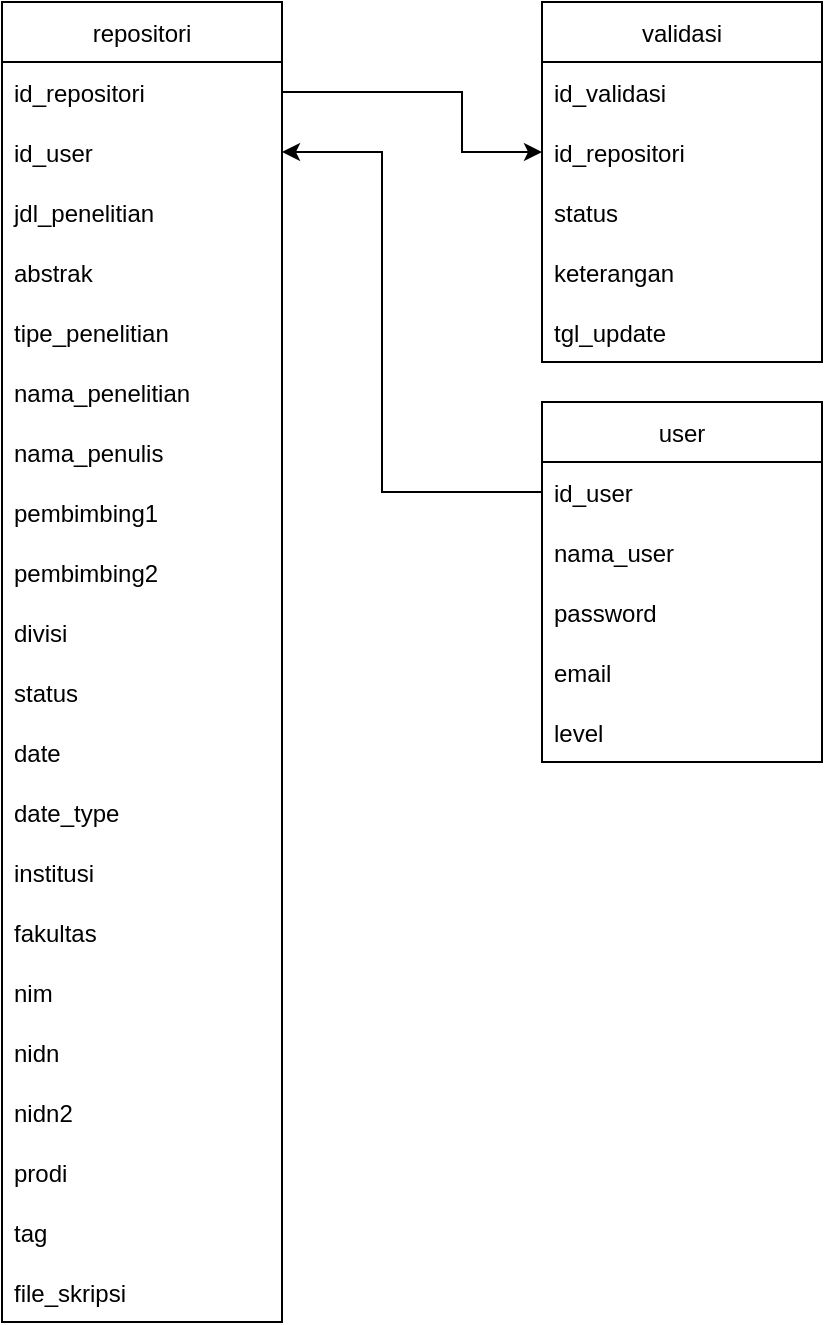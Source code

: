 <mxfile version="15.5.2" type="github">
  <diagram id="hdjIJVq1RrLkolqPmCEf" name="Page-1">
    <mxGraphModel dx="1422" dy="737" grid="1" gridSize="10" guides="1" tooltips="1" connect="1" arrows="1" fold="1" page="1" pageScale="1" pageWidth="850" pageHeight="1100" math="0" shadow="0">
      <root>
        <mxCell id="0" />
        <mxCell id="1" parent="0" />
        <mxCell id="Yh-h6ZczutxFqazJzCML-1" value="user" style="swimlane;fontStyle=0;childLayout=stackLayout;horizontal=1;startSize=30;horizontalStack=0;resizeParent=1;resizeParentMax=0;resizeLast=0;collapsible=1;marginBottom=0;" vertex="1" parent="1">
          <mxGeometry x="380" y="240" width="140" height="180" as="geometry">
            <mxRectangle x="350" y="350" width="60" height="30" as="alternateBounds" />
          </mxGeometry>
        </mxCell>
        <mxCell id="Yh-h6ZczutxFqazJzCML-2" value="id_user" style="text;strokeColor=none;fillColor=none;align=left;verticalAlign=middle;spacingLeft=4;spacingRight=4;overflow=hidden;points=[[0,0.5],[1,0.5]];portConstraint=eastwest;rotatable=0;" vertex="1" parent="Yh-h6ZczutxFqazJzCML-1">
          <mxGeometry y="30" width="140" height="30" as="geometry" />
        </mxCell>
        <mxCell id="Yh-h6ZczutxFqazJzCML-3" value="nama_user" style="text;strokeColor=none;fillColor=none;align=left;verticalAlign=middle;spacingLeft=4;spacingRight=4;overflow=hidden;points=[[0,0.5],[1,0.5]];portConstraint=eastwest;rotatable=0;" vertex="1" parent="Yh-h6ZczutxFqazJzCML-1">
          <mxGeometry y="60" width="140" height="30" as="geometry" />
        </mxCell>
        <mxCell id="Yh-h6ZczutxFqazJzCML-4" value="password" style="text;strokeColor=none;fillColor=none;align=left;verticalAlign=middle;spacingLeft=4;spacingRight=4;overflow=hidden;points=[[0,0.5],[1,0.5]];portConstraint=eastwest;rotatable=0;" vertex="1" parent="Yh-h6ZczutxFqazJzCML-1">
          <mxGeometry y="90" width="140" height="30" as="geometry" />
        </mxCell>
        <mxCell id="Yh-h6ZczutxFqazJzCML-7" value="email" style="text;strokeColor=none;fillColor=none;align=left;verticalAlign=middle;spacingLeft=4;spacingRight=4;overflow=hidden;points=[[0,0.5],[1,0.5]];portConstraint=eastwest;rotatable=0;" vertex="1" parent="Yh-h6ZczutxFqazJzCML-1">
          <mxGeometry y="120" width="140" height="30" as="geometry" />
        </mxCell>
        <mxCell id="Yh-h6ZczutxFqazJzCML-8" value="level" style="text;strokeColor=none;fillColor=none;align=left;verticalAlign=middle;spacingLeft=4;spacingRight=4;overflow=hidden;points=[[0,0.5],[1,0.5]];portConstraint=eastwest;rotatable=0;" vertex="1" parent="Yh-h6ZczutxFqazJzCML-1">
          <mxGeometry y="150" width="140" height="30" as="geometry" />
        </mxCell>
        <mxCell id="Yh-h6ZczutxFqazJzCML-10" value="validasi" style="swimlane;fontStyle=0;childLayout=stackLayout;horizontal=1;startSize=30;horizontalStack=0;resizeParent=1;resizeParentMax=0;resizeLast=0;collapsible=1;marginBottom=0;" vertex="1" parent="1">
          <mxGeometry x="380" y="40" width="140" height="180" as="geometry">
            <mxRectangle x="350" y="350" width="60" height="30" as="alternateBounds" />
          </mxGeometry>
        </mxCell>
        <mxCell id="Yh-h6ZczutxFqazJzCML-11" value="id_validasi" style="text;strokeColor=none;fillColor=none;align=left;verticalAlign=middle;spacingLeft=4;spacingRight=4;overflow=hidden;points=[[0,0.5],[1,0.5]];portConstraint=eastwest;rotatable=0;" vertex="1" parent="Yh-h6ZczutxFqazJzCML-10">
          <mxGeometry y="30" width="140" height="30" as="geometry" />
        </mxCell>
        <mxCell id="Yh-h6ZczutxFqazJzCML-38" value="id_repositori" style="text;strokeColor=none;fillColor=none;align=left;verticalAlign=middle;spacingLeft=4;spacingRight=4;overflow=hidden;points=[[0,0.5],[1,0.5]];portConstraint=eastwest;rotatable=0;" vertex="1" parent="Yh-h6ZczutxFqazJzCML-10">
          <mxGeometry y="60" width="140" height="30" as="geometry" />
        </mxCell>
        <mxCell id="Yh-h6ZczutxFqazJzCML-13" value="status" style="text;strokeColor=none;fillColor=none;align=left;verticalAlign=middle;spacingLeft=4;spacingRight=4;overflow=hidden;points=[[0,0.5],[1,0.5]];portConstraint=eastwest;rotatable=0;" vertex="1" parent="Yh-h6ZczutxFqazJzCML-10">
          <mxGeometry y="90" width="140" height="30" as="geometry" />
        </mxCell>
        <mxCell id="Yh-h6ZczutxFqazJzCML-14" value="keterangan" style="text;strokeColor=none;fillColor=none;align=left;verticalAlign=middle;spacingLeft=4;spacingRight=4;overflow=hidden;points=[[0,0.5],[1,0.5]];portConstraint=eastwest;rotatable=0;" vertex="1" parent="Yh-h6ZczutxFqazJzCML-10">
          <mxGeometry y="120" width="140" height="30" as="geometry" />
        </mxCell>
        <mxCell id="Yh-h6ZczutxFqazJzCML-15" value="tgl_update" style="text;strokeColor=none;fillColor=none;align=left;verticalAlign=middle;spacingLeft=4;spacingRight=4;overflow=hidden;points=[[0,0.5],[1,0.5]];portConstraint=eastwest;rotatable=0;" vertex="1" parent="Yh-h6ZczutxFqazJzCML-10">
          <mxGeometry y="150" width="140" height="30" as="geometry" />
        </mxCell>
        <mxCell id="Yh-h6ZczutxFqazJzCML-16" value="repositori" style="swimlane;fontStyle=0;childLayout=stackLayout;horizontal=1;startSize=30;horizontalStack=0;resizeParent=1;resizeParentMax=0;resizeLast=0;collapsible=1;marginBottom=0;" vertex="1" parent="1">
          <mxGeometry x="110" y="40" width="140" height="660" as="geometry">
            <mxRectangle x="350" y="350" width="60" height="30" as="alternateBounds" />
          </mxGeometry>
        </mxCell>
        <mxCell id="Yh-h6ZczutxFqazJzCML-17" value="id_repositori" style="text;strokeColor=none;fillColor=none;align=left;verticalAlign=middle;spacingLeft=4;spacingRight=4;overflow=hidden;points=[[0,0.5],[1,0.5]];portConstraint=eastwest;rotatable=0;" vertex="1" parent="Yh-h6ZczutxFqazJzCML-16">
          <mxGeometry y="30" width="140" height="30" as="geometry" />
        </mxCell>
        <mxCell id="Yh-h6ZczutxFqazJzCML-18" value="id_user" style="text;strokeColor=none;fillColor=none;align=left;verticalAlign=middle;spacingLeft=4;spacingRight=4;overflow=hidden;points=[[0,0.5],[1,0.5]];portConstraint=eastwest;rotatable=0;" vertex="1" parent="Yh-h6ZczutxFqazJzCML-16">
          <mxGeometry y="60" width="140" height="30" as="geometry" />
        </mxCell>
        <mxCell id="Yh-h6ZczutxFqazJzCML-19" value="jdl_penelitian" style="text;strokeColor=none;fillColor=none;align=left;verticalAlign=middle;spacingLeft=4;spacingRight=4;overflow=hidden;points=[[0,0.5],[1,0.5]];portConstraint=eastwest;rotatable=0;" vertex="1" parent="Yh-h6ZczutxFqazJzCML-16">
          <mxGeometry y="90" width="140" height="30" as="geometry" />
        </mxCell>
        <mxCell id="Yh-h6ZczutxFqazJzCML-20" value="abstrak" style="text;strokeColor=none;fillColor=none;align=left;verticalAlign=middle;spacingLeft=4;spacingRight=4;overflow=hidden;points=[[0,0.5],[1,0.5]];portConstraint=eastwest;rotatable=0;" vertex="1" parent="Yh-h6ZczutxFqazJzCML-16">
          <mxGeometry y="120" width="140" height="30" as="geometry" />
        </mxCell>
        <mxCell id="Yh-h6ZczutxFqazJzCML-21" value="tipe_penelitian" style="text;strokeColor=none;fillColor=none;align=left;verticalAlign=middle;spacingLeft=4;spacingRight=4;overflow=hidden;points=[[0,0.5],[1,0.5]];portConstraint=eastwest;rotatable=0;" vertex="1" parent="Yh-h6ZczutxFqazJzCML-16">
          <mxGeometry y="150" width="140" height="30" as="geometry" />
        </mxCell>
        <mxCell id="Yh-h6ZczutxFqazJzCML-37" value="nama_penelitian" style="text;strokeColor=none;fillColor=none;align=left;verticalAlign=middle;spacingLeft=4;spacingRight=4;overflow=hidden;points=[[0,0.5],[1,0.5]];portConstraint=eastwest;rotatable=0;" vertex="1" parent="Yh-h6ZczutxFqazJzCML-16">
          <mxGeometry y="180" width="140" height="30" as="geometry" />
        </mxCell>
        <mxCell id="Yh-h6ZczutxFqazJzCML-36" value="nama_penulis" style="text;strokeColor=none;fillColor=none;align=left;verticalAlign=middle;spacingLeft=4;spacingRight=4;overflow=hidden;points=[[0,0.5],[1,0.5]];portConstraint=eastwest;rotatable=0;" vertex="1" parent="Yh-h6ZczutxFqazJzCML-16">
          <mxGeometry y="210" width="140" height="30" as="geometry" />
        </mxCell>
        <mxCell id="Yh-h6ZczutxFqazJzCML-35" value="pembimbing1" style="text;strokeColor=none;fillColor=none;align=left;verticalAlign=middle;spacingLeft=4;spacingRight=4;overflow=hidden;points=[[0,0.5],[1,0.5]];portConstraint=eastwest;rotatable=0;" vertex="1" parent="Yh-h6ZczutxFqazJzCML-16">
          <mxGeometry y="240" width="140" height="30" as="geometry" />
        </mxCell>
        <mxCell id="Yh-h6ZczutxFqazJzCML-34" value="pembimbing2" style="text;strokeColor=none;fillColor=none;align=left;verticalAlign=middle;spacingLeft=4;spacingRight=4;overflow=hidden;points=[[0,0.5],[1,0.5]];portConstraint=eastwest;rotatable=0;" vertex="1" parent="Yh-h6ZczutxFqazJzCML-16">
          <mxGeometry y="270" width="140" height="30" as="geometry" />
        </mxCell>
        <mxCell id="Yh-h6ZczutxFqazJzCML-33" value="divisi" style="text;strokeColor=none;fillColor=none;align=left;verticalAlign=middle;spacingLeft=4;spacingRight=4;overflow=hidden;points=[[0,0.5],[1,0.5]];portConstraint=eastwest;rotatable=0;" vertex="1" parent="Yh-h6ZczutxFqazJzCML-16">
          <mxGeometry y="300" width="140" height="30" as="geometry" />
        </mxCell>
        <mxCell id="Yh-h6ZczutxFqazJzCML-32" value="status" style="text;strokeColor=none;fillColor=none;align=left;verticalAlign=middle;spacingLeft=4;spacingRight=4;overflow=hidden;points=[[0,0.5],[1,0.5]];portConstraint=eastwest;rotatable=0;" vertex="1" parent="Yh-h6ZczutxFqazJzCML-16">
          <mxGeometry y="330" width="140" height="30" as="geometry" />
        </mxCell>
        <mxCell id="Yh-h6ZczutxFqazJzCML-31" value="date" style="text;strokeColor=none;fillColor=none;align=left;verticalAlign=middle;spacingLeft=4;spacingRight=4;overflow=hidden;points=[[0,0.5],[1,0.5]];portConstraint=eastwest;rotatable=0;" vertex="1" parent="Yh-h6ZczutxFqazJzCML-16">
          <mxGeometry y="360" width="140" height="30" as="geometry" />
        </mxCell>
        <mxCell id="Yh-h6ZczutxFqazJzCML-30" value="date_type" style="text;strokeColor=none;fillColor=none;align=left;verticalAlign=middle;spacingLeft=4;spacingRight=4;overflow=hidden;points=[[0,0.5],[1,0.5]];portConstraint=eastwest;rotatable=0;" vertex="1" parent="Yh-h6ZczutxFqazJzCML-16">
          <mxGeometry y="390" width="140" height="30" as="geometry" />
        </mxCell>
        <mxCell id="Yh-h6ZczutxFqazJzCML-29" value="institusi" style="text;strokeColor=none;fillColor=none;align=left;verticalAlign=middle;spacingLeft=4;spacingRight=4;overflow=hidden;points=[[0,0.5],[1,0.5]];portConstraint=eastwest;rotatable=0;" vertex="1" parent="Yh-h6ZczutxFqazJzCML-16">
          <mxGeometry y="420" width="140" height="30" as="geometry" />
        </mxCell>
        <mxCell id="Yh-h6ZczutxFqazJzCML-28" value="fakultas" style="text;strokeColor=none;fillColor=none;align=left;verticalAlign=middle;spacingLeft=4;spacingRight=4;overflow=hidden;points=[[0,0.5],[1,0.5]];portConstraint=eastwest;rotatable=0;" vertex="1" parent="Yh-h6ZczutxFqazJzCML-16">
          <mxGeometry y="450" width="140" height="30" as="geometry" />
        </mxCell>
        <mxCell id="Yh-h6ZczutxFqazJzCML-27" value="nim" style="text;strokeColor=none;fillColor=none;align=left;verticalAlign=middle;spacingLeft=4;spacingRight=4;overflow=hidden;points=[[0,0.5],[1,0.5]];portConstraint=eastwest;rotatable=0;" vertex="1" parent="Yh-h6ZczutxFqazJzCML-16">
          <mxGeometry y="480" width="140" height="30" as="geometry" />
        </mxCell>
        <mxCell id="Yh-h6ZczutxFqazJzCML-26" value="nidn" style="text;strokeColor=none;fillColor=none;align=left;verticalAlign=middle;spacingLeft=4;spacingRight=4;overflow=hidden;points=[[0,0.5],[1,0.5]];portConstraint=eastwest;rotatable=0;" vertex="1" parent="Yh-h6ZczutxFqazJzCML-16">
          <mxGeometry y="510" width="140" height="30" as="geometry" />
        </mxCell>
        <mxCell id="Yh-h6ZczutxFqazJzCML-25" value="nidn2" style="text;strokeColor=none;fillColor=none;align=left;verticalAlign=middle;spacingLeft=4;spacingRight=4;overflow=hidden;points=[[0,0.5],[1,0.5]];portConstraint=eastwest;rotatable=0;" vertex="1" parent="Yh-h6ZczutxFqazJzCML-16">
          <mxGeometry y="540" width="140" height="30" as="geometry" />
        </mxCell>
        <mxCell id="Yh-h6ZczutxFqazJzCML-24" value="prodi" style="text;strokeColor=none;fillColor=none;align=left;verticalAlign=middle;spacingLeft=4;spacingRight=4;overflow=hidden;points=[[0,0.5],[1,0.5]];portConstraint=eastwest;rotatable=0;" vertex="1" parent="Yh-h6ZczutxFqazJzCML-16">
          <mxGeometry y="570" width="140" height="30" as="geometry" />
        </mxCell>
        <mxCell id="Yh-h6ZczutxFqazJzCML-23" value="tag" style="text;strokeColor=none;fillColor=none;align=left;verticalAlign=middle;spacingLeft=4;spacingRight=4;overflow=hidden;points=[[0,0.5],[1,0.5]];portConstraint=eastwest;rotatable=0;" vertex="1" parent="Yh-h6ZczutxFqazJzCML-16">
          <mxGeometry y="600" width="140" height="30" as="geometry" />
        </mxCell>
        <mxCell id="Yh-h6ZczutxFqazJzCML-22" value="file_skripsi" style="text;strokeColor=none;fillColor=none;align=left;verticalAlign=middle;spacingLeft=4;spacingRight=4;overflow=hidden;points=[[0,0.5],[1,0.5]];portConstraint=eastwest;rotatable=0;" vertex="1" parent="Yh-h6ZczutxFqazJzCML-16">
          <mxGeometry y="630" width="140" height="30" as="geometry" />
        </mxCell>
        <mxCell id="Yh-h6ZczutxFqazJzCML-40" style="edgeStyle=orthogonalEdgeStyle;rounded=0;orthogonalLoop=1;jettySize=auto;html=1;entryX=0;entryY=0.5;entryDx=0;entryDy=0;" edge="1" parent="1" source="Yh-h6ZczutxFqazJzCML-17" target="Yh-h6ZczutxFqazJzCML-38">
          <mxGeometry relative="1" as="geometry">
            <Array as="points">
              <mxPoint x="340" y="85" />
              <mxPoint x="340" y="115" />
            </Array>
          </mxGeometry>
        </mxCell>
        <mxCell id="Yh-h6ZczutxFqazJzCML-42" style="edgeStyle=orthogonalEdgeStyle;rounded=0;orthogonalLoop=1;jettySize=auto;html=1;entryX=1;entryY=0.5;entryDx=0;entryDy=0;" edge="1" parent="1" source="Yh-h6ZczutxFqazJzCML-2" target="Yh-h6ZczutxFqazJzCML-18">
          <mxGeometry relative="1" as="geometry">
            <Array as="points">
              <mxPoint x="300" y="285" />
              <mxPoint x="300" y="115" />
            </Array>
          </mxGeometry>
        </mxCell>
      </root>
    </mxGraphModel>
  </diagram>
</mxfile>
